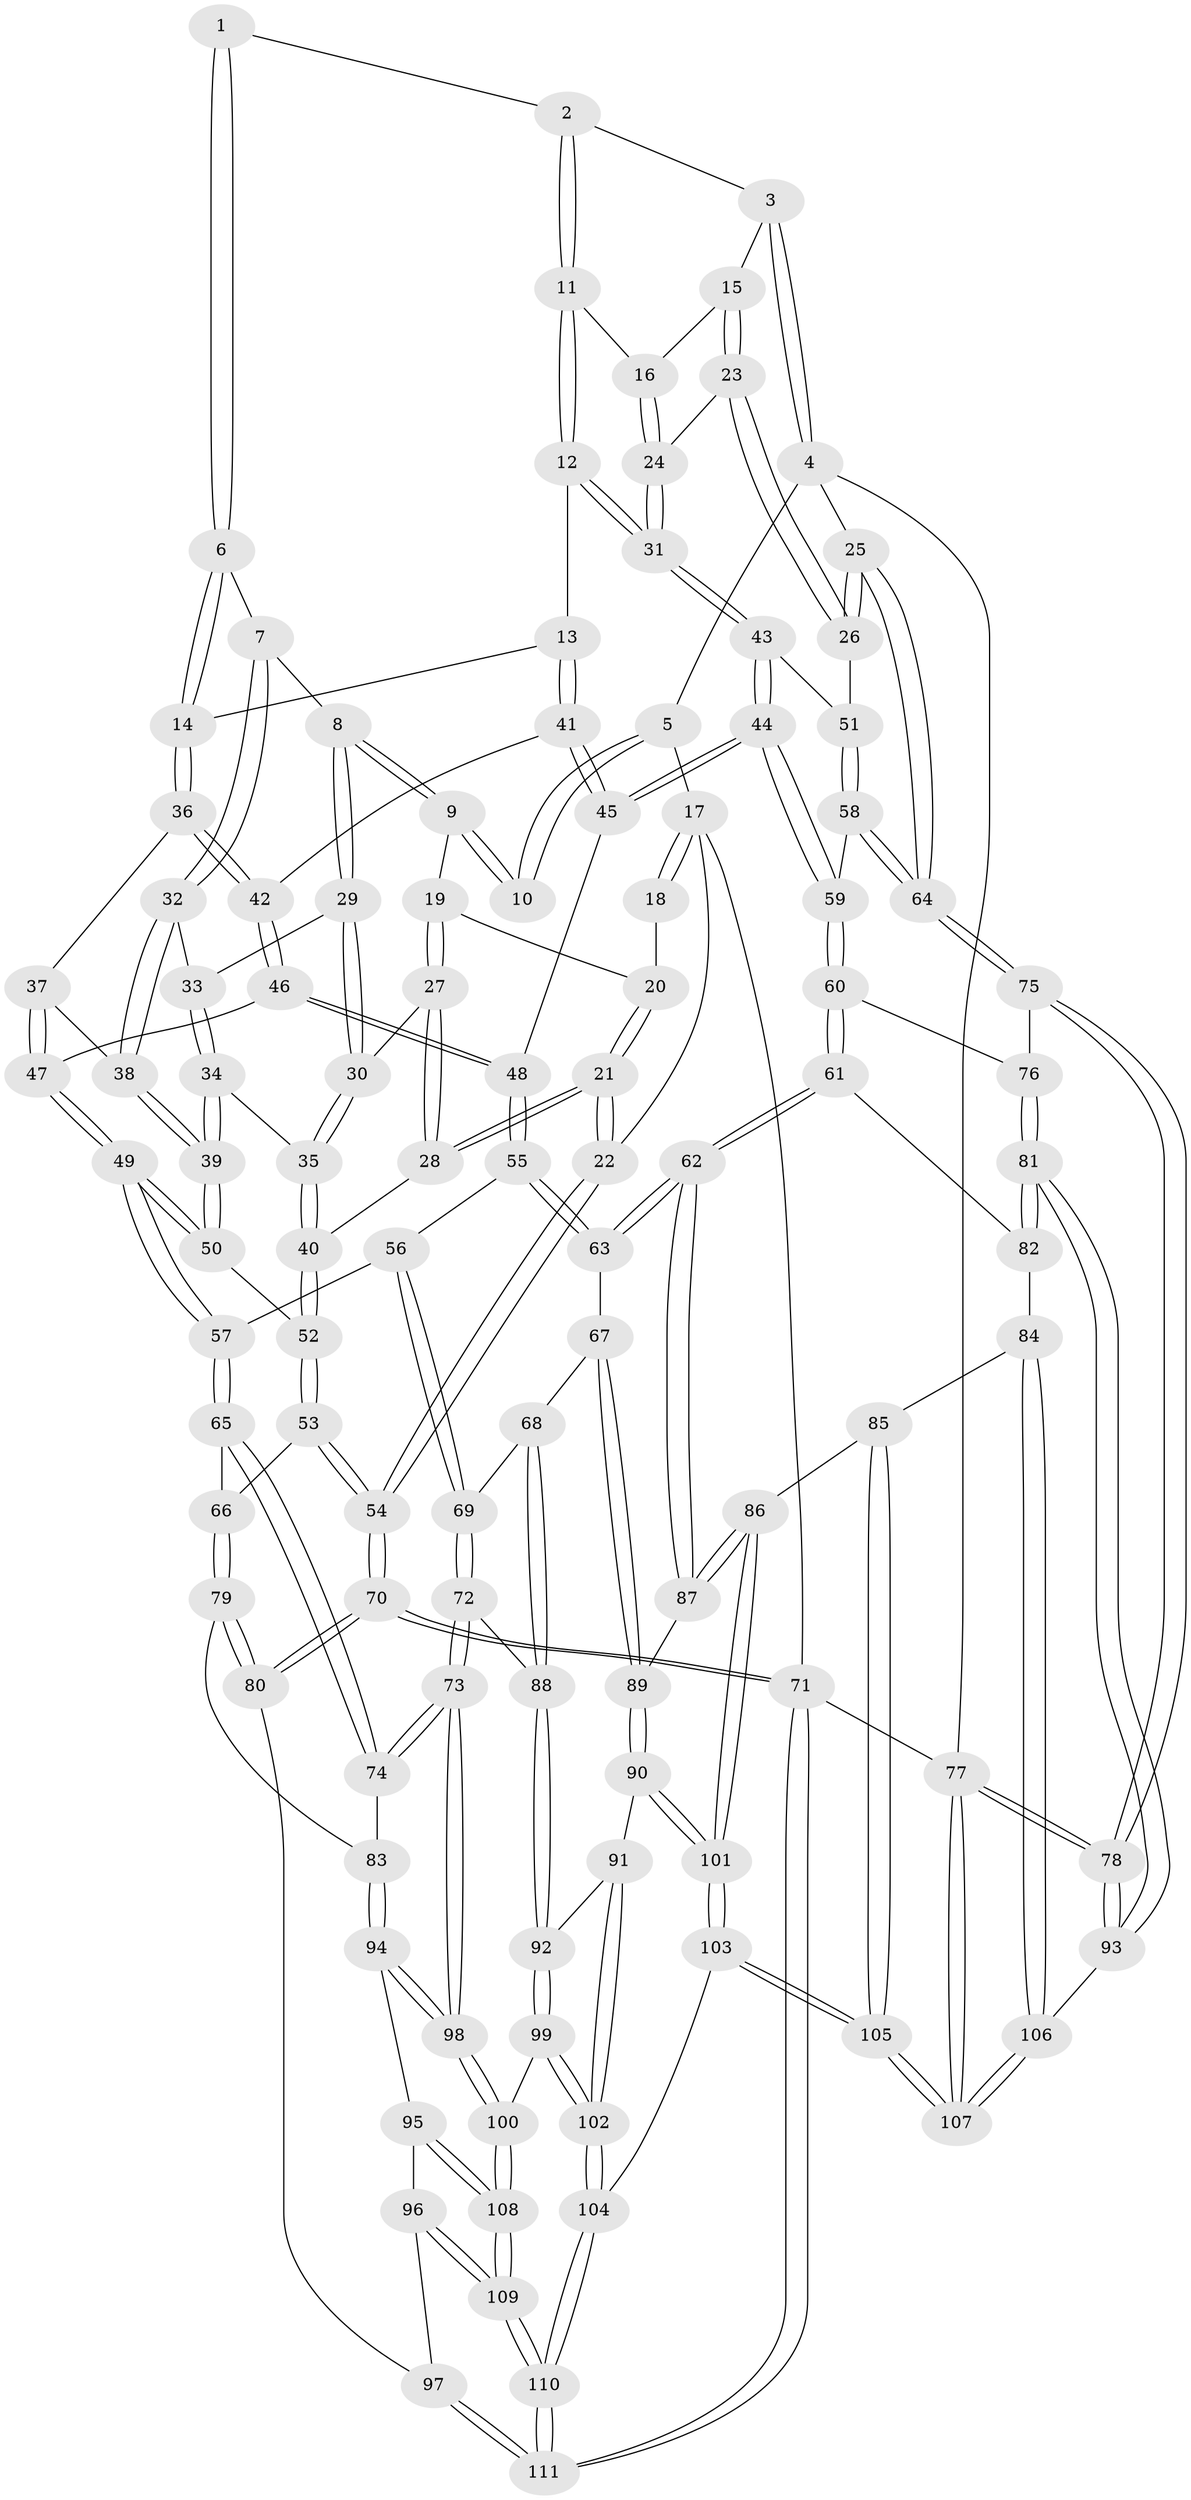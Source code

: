 // coarse degree distribution, {4: 0.4696969696969697, 7: 0.015151515151515152, 6: 0.030303030303030304, 5: 0.36363636363636365, 2: 0.015151515151515152, 3: 0.10606060606060606}
// Generated by graph-tools (version 1.1) at 2025/42/03/06/25 10:42:34]
// undirected, 111 vertices, 274 edges
graph export_dot {
graph [start="1"]
  node [color=gray90,style=filled];
  1 [pos="+0.52422752164949+0"];
  2 [pos="+0.8006381899355209+0"];
  3 [pos="+0.9109392963181371+0"];
  4 [pos="+1+0"];
  5 [pos="+0.2002516388584415+0"];
  6 [pos="+0.4809765133545776+0.1179227655041744"];
  7 [pos="+0.3424436150223231+0.13319375127780086"];
  8 [pos="+0.2914677556875403+0.11260079225959697"];
  9 [pos="+0.201392696733378+0.027720396124282343"];
  10 [pos="+0.19119768745301344+0"];
  11 [pos="+0.7032092339726739+0.12134720870351044"];
  12 [pos="+0.6588458887920255+0.2074682758837727"];
  13 [pos="+0.6452206169087241+0.20869509731503025"];
  14 [pos="+0.5218772925372978+0.18749182964667221"];
  15 [pos="+0.8337430925265695+0.13846638961461735"];
  16 [pos="+0.8064413180763709+0.14947473988410967"];
  17 [pos="+0+0.12326220874336205"];
  18 [pos="+0.0016711863378056672+0.07638809505351306"];
  19 [pos="+0.15788014755863325+0.10265089084624134"];
  20 [pos="+0.05863134072316471+0.11741781321057235"];
  21 [pos="+0+0.3337241679593143"];
  22 [pos="+0+0.3599324224615988"];
  23 [pos="+0.9087335042179485+0.26021844217315365"];
  24 [pos="+0.7706491911703157+0.28921870860991805"];
  25 [pos="+1+0.2657953547227254"];
  26 [pos="+1+0.27153822080734263"];
  27 [pos="+0.1410459105346428+0.17601115278743923"];
  28 [pos="+0.06839026850305813+0.29526710265710554"];
  29 [pos="+0.24953010469283193+0.2182874880358559"];
  30 [pos="+0.24357283206257574+0.22369592193460347"];
  31 [pos="+0.7621771739837814+0.2921284311716318"];
  32 [pos="+0.33521805377004243+0.21793510044987638"];
  33 [pos="+0.2874864176716563+0.2303503702869914"];
  34 [pos="+0.30141402859716904+0.3365226916275187"];
  35 [pos="+0.2322176058322239+0.2867934074110044"];
  36 [pos="+0.5095546594063518+0.21124320694361085"];
  37 [pos="+0.47969052061364603+0.2544870751523863"];
  38 [pos="+0.36052998633668026+0.29979372169241175"];
  39 [pos="+0.31895608519223073+0.3522498169696927"];
  40 [pos="+0.07663936970194851+0.2984444101239078"];
  41 [pos="+0.6076888448310374+0.3394101016769758"];
  42 [pos="+0.5709512373295685+0.3477630917578975"];
  43 [pos="+0.7524051451764718+0.3503207415592512"];
  44 [pos="+0.724628234285932+0.4536204519697412"];
  45 [pos="+0.6562813351666553+0.43717353931874947"];
  46 [pos="+0.5369217220526419+0.3896428867594434"];
  47 [pos="+0.48832670467819506+0.34576715730165636"];
  48 [pos="+0.557198264722787+0.44555083432548814"];
  49 [pos="+0.3359751921230509+0.49023207547616976"];
  50 [pos="+0.3178058806238002+0.46013976747327695"];
  51 [pos="+0.8926817725635723+0.40045038456444976"];
  52 [pos="+0.21242282703361243+0.43142291360824847"];
  53 [pos="+0.02926937119451731+0.5314870612415742"];
  54 [pos="+0+0.4868232420142644"];
  55 [pos="+0.47986860831063954+0.5265067690818268"];
  56 [pos="+0.402242197366448+0.5285935133267166"];
  57 [pos="+0.3429759670725642+0.5126500459514988"];
  58 [pos="+0.7662166815200662+0.528217697012975"];
  59 [pos="+0.7608201739639501+0.5298662830825398"];
  60 [pos="+0.7468421021567471+0.5899947394455497"];
  61 [pos="+0.7245311358029823+0.6249993334135382"];
  62 [pos="+0.6896450388518203+0.6568368004863845"];
  63 [pos="+0.6371441693389518+0.659076241572192"];
  64 [pos="+1+0.4910380659469665"];
  65 [pos="+0.2655399019176593+0.6238332543880929"];
  66 [pos="+0.17914274853360235+0.6199032642076809"];
  67 [pos="+0.5758484959306277+0.7066404507459956"];
  68 [pos="+0.5580866072599624+0.712945370551942"];
  69 [pos="+0.4745144530559609+0.725378379404239"];
  70 [pos="+0+0.7652732325660331"];
  71 [pos="+0+1"];
  72 [pos="+0.4068555128601423+0.7825855320698849"];
  73 [pos="+0.36905216667042895+0.7977132922310709"];
  74 [pos="+0.2702378062956756+0.6448629631051489"];
  75 [pos="+1+0.5635598238861658"];
  76 [pos="+0.8085077156798903+0.6112648709138916"];
  77 [pos="+1+1"];
  78 [pos="+1+0.7590031320990794"];
  79 [pos="+0.063659346428417+0.7593079451991702"];
  80 [pos="+0+0.7998267520665272"];
  81 [pos="+1+0.7560320789414243"];
  82 [pos="+0.8626871829789323+0.7370723403039575"];
  83 [pos="+0.1750415363104933+0.7965742525708632"];
  84 [pos="+0.8037227877497458+0.8499429783732596"];
  85 [pos="+0.7542140125786305+0.8353507497723525"];
  86 [pos="+0.7280046214664597+0.8133190636706586"];
  87 [pos="+0.7175772958971343+0.7848585008819776"];
  88 [pos="+0.5190170146577777+0.8361214752380222"];
  89 [pos="+0.5809852303705111+0.8296920868157699"];
  90 [pos="+0.5716756609228809+0.8575068049991728"];
  91 [pos="+0.5564623784010471+0.8627802903987047"];
  92 [pos="+0.5339123051154803+0.8551364068356578"];
  93 [pos="+1+0.7613615215357513"];
  94 [pos="+0.17934340641768923+0.8069879686211575"];
  95 [pos="+0.1656332277916036+0.8810697023778566"];
  96 [pos="+0.0816236345750072+0.9004771384194674"];
  97 [pos="+0+0.842120852220316"];
  98 [pos="+0.353506128969297+0.8515171665988478"];
  99 [pos="+0.42123332130644847+0.9337306172831502"];
  100 [pos="+0.3534607110946398+0.8570515415938946"];
  101 [pos="+0.6374910141908271+0.8881778737100914"];
  102 [pos="+0.5148176316929163+1"];
  103 [pos="+0.6313509964859139+1"];
  104 [pos="+0.5354148228875312+1"];
  105 [pos="+0.6467546734447864+1"];
  106 [pos="+0.8589665175356489+0.8862027248098197"];
  107 [pos="+0.8190503672630083+1"];
  108 [pos="+0.24435827471352659+0.9512667930940822"];
  109 [pos="+0.17660739600012865+1"];
  110 [pos="+0.1730308143786817+1"];
  111 [pos="+0.1519223152647918+1"];
  1 -- 2;
  1 -- 6;
  1 -- 6;
  2 -- 3;
  2 -- 11;
  2 -- 11;
  3 -- 4;
  3 -- 4;
  3 -- 15;
  4 -- 5;
  4 -- 25;
  4 -- 77;
  5 -- 10;
  5 -- 10;
  5 -- 17;
  6 -- 7;
  6 -- 14;
  6 -- 14;
  7 -- 8;
  7 -- 32;
  7 -- 32;
  8 -- 9;
  8 -- 9;
  8 -- 29;
  8 -- 29;
  9 -- 10;
  9 -- 10;
  9 -- 19;
  11 -- 12;
  11 -- 12;
  11 -- 16;
  12 -- 13;
  12 -- 31;
  12 -- 31;
  13 -- 14;
  13 -- 41;
  13 -- 41;
  14 -- 36;
  14 -- 36;
  15 -- 16;
  15 -- 23;
  15 -- 23;
  16 -- 24;
  16 -- 24;
  17 -- 18;
  17 -- 18;
  17 -- 22;
  17 -- 71;
  18 -- 20;
  19 -- 20;
  19 -- 27;
  19 -- 27;
  20 -- 21;
  20 -- 21;
  21 -- 22;
  21 -- 22;
  21 -- 28;
  21 -- 28;
  22 -- 54;
  22 -- 54;
  23 -- 24;
  23 -- 26;
  23 -- 26;
  24 -- 31;
  24 -- 31;
  25 -- 26;
  25 -- 26;
  25 -- 64;
  25 -- 64;
  26 -- 51;
  27 -- 28;
  27 -- 28;
  27 -- 30;
  28 -- 40;
  29 -- 30;
  29 -- 30;
  29 -- 33;
  30 -- 35;
  30 -- 35;
  31 -- 43;
  31 -- 43;
  32 -- 33;
  32 -- 38;
  32 -- 38;
  33 -- 34;
  33 -- 34;
  34 -- 35;
  34 -- 39;
  34 -- 39;
  35 -- 40;
  35 -- 40;
  36 -- 37;
  36 -- 42;
  36 -- 42;
  37 -- 38;
  37 -- 47;
  37 -- 47;
  38 -- 39;
  38 -- 39;
  39 -- 50;
  39 -- 50;
  40 -- 52;
  40 -- 52;
  41 -- 42;
  41 -- 45;
  41 -- 45;
  42 -- 46;
  42 -- 46;
  43 -- 44;
  43 -- 44;
  43 -- 51;
  44 -- 45;
  44 -- 45;
  44 -- 59;
  44 -- 59;
  45 -- 48;
  46 -- 47;
  46 -- 48;
  46 -- 48;
  47 -- 49;
  47 -- 49;
  48 -- 55;
  48 -- 55;
  49 -- 50;
  49 -- 50;
  49 -- 57;
  49 -- 57;
  50 -- 52;
  51 -- 58;
  51 -- 58;
  52 -- 53;
  52 -- 53;
  53 -- 54;
  53 -- 54;
  53 -- 66;
  54 -- 70;
  54 -- 70;
  55 -- 56;
  55 -- 63;
  55 -- 63;
  56 -- 57;
  56 -- 69;
  56 -- 69;
  57 -- 65;
  57 -- 65;
  58 -- 59;
  58 -- 64;
  58 -- 64;
  59 -- 60;
  59 -- 60;
  60 -- 61;
  60 -- 61;
  60 -- 76;
  61 -- 62;
  61 -- 62;
  61 -- 82;
  62 -- 63;
  62 -- 63;
  62 -- 87;
  62 -- 87;
  63 -- 67;
  64 -- 75;
  64 -- 75;
  65 -- 66;
  65 -- 74;
  65 -- 74;
  66 -- 79;
  66 -- 79;
  67 -- 68;
  67 -- 89;
  67 -- 89;
  68 -- 69;
  68 -- 88;
  68 -- 88;
  69 -- 72;
  69 -- 72;
  70 -- 71;
  70 -- 71;
  70 -- 80;
  70 -- 80;
  71 -- 111;
  71 -- 111;
  71 -- 77;
  72 -- 73;
  72 -- 73;
  72 -- 88;
  73 -- 74;
  73 -- 74;
  73 -- 98;
  73 -- 98;
  74 -- 83;
  75 -- 76;
  75 -- 78;
  75 -- 78;
  76 -- 81;
  76 -- 81;
  77 -- 78;
  77 -- 78;
  77 -- 107;
  77 -- 107;
  78 -- 93;
  78 -- 93;
  79 -- 80;
  79 -- 80;
  79 -- 83;
  80 -- 97;
  81 -- 82;
  81 -- 82;
  81 -- 93;
  81 -- 93;
  82 -- 84;
  83 -- 94;
  83 -- 94;
  84 -- 85;
  84 -- 106;
  84 -- 106;
  85 -- 86;
  85 -- 105;
  85 -- 105;
  86 -- 87;
  86 -- 87;
  86 -- 101;
  86 -- 101;
  87 -- 89;
  88 -- 92;
  88 -- 92;
  89 -- 90;
  89 -- 90;
  90 -- 91;
  90 -- 101;
  90 -- 101;
  91 -- 92;
  91 -- 102;
  91 -- 102;
  92 -- 99;
  92 -- 99;
  93 -- 106;
  94 -- 95;
  94 -- 98;
  94 -- 98;
  95 -- 96;
  95 -- 108;
  95 -- 108;
  96 -- 97;
  96 -- 109;
  96 -- 109;
  97 -- 111;
  97 -- 111;
  98 -- 100;
  98 -- 100;
  99 -- 100;
  99 -- 102;
  99 -- 102;
  100 -- 108;
  100 -- 108;
  101 -- 103;
  101 -- 103;
  102 -- 104;
  102 -- 104;
  103 -- 104;
  103 -- 105;
  103 -- 105;
  104 -- 110;
  104 -- 110;
  105 -- 107;
  105 -- 107;
  106 -- 107;
  106 -- 107;
  108 -- 109;
  108 -- 109;
  109 -- 110;
  109 -- 110;
  110 -- 111;
  110 -- 111;
}

